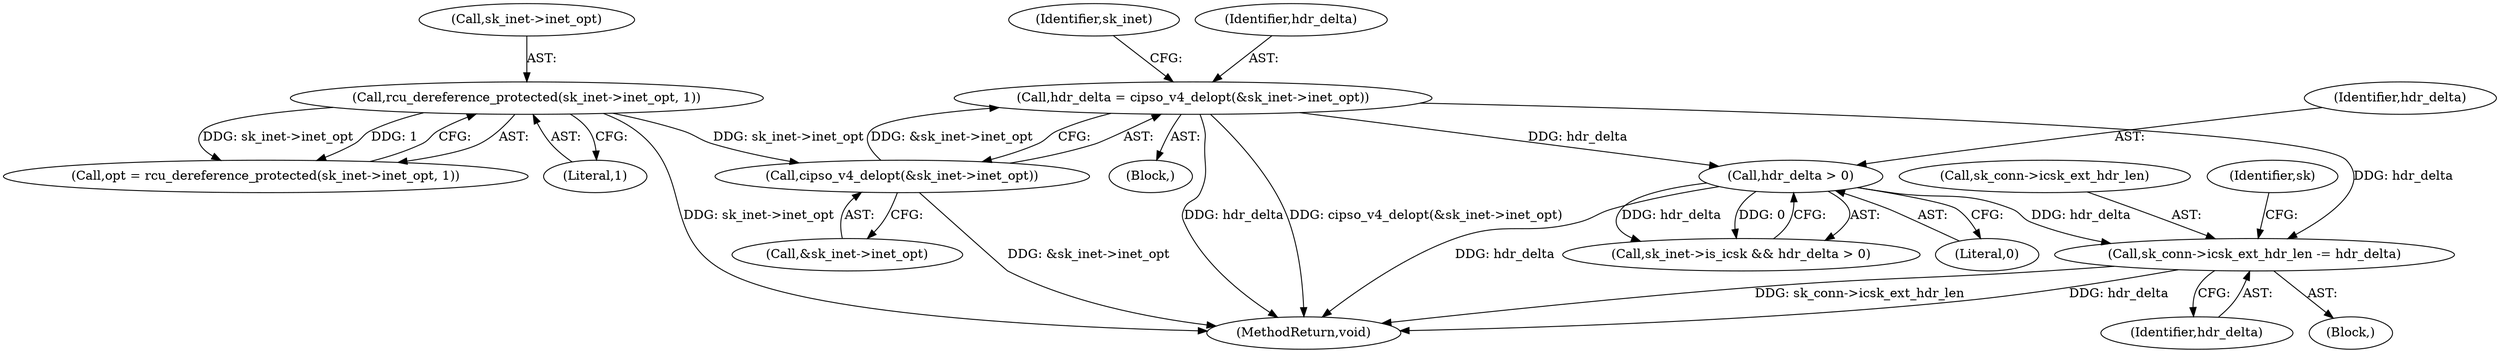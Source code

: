 digraph "0_linux_f6d8bd051c391c1c0458a30b2a7abcd939329259_8@pointer" {
"1000151" [label="(Call,sk_conn->icsk_ext_hdr_len -= hdr_delta)"];
"1000142" [label="(Call,hdr_delta > 0)"];
"1000130" [label="(Call,hdr_delta = cipso_v4_delopt(&sk_inet->inet_opt))"];
"1000132" [label="(Call,cipso_v4_delopt(&sk_inet->inet_opt))"];
"1000112" [label="(Call,rcu_dereference_protected(sk_inet->inet_opt, 1))"];
"1000145" [label="(Block,)"];
"1000142" [label="(Call,hdr_delta > 0)"];
"1000116" [label="(Literal,1)"];
"1000133" [label="(Call,&sk_inet->inet_opt)"];
"1000140" [label="(Identifier,sk_inet)"];
"1000130" [label="(Call,hdr_delta = cipso_v4_delopt(&sk_inet->inet_opt))"];
"1000131" [label="(Identifier,hdr_delta)"];
"1000161" [label="(MethodReturn,void)"];
"1000152" [label="(Call,sk_conn->icsk_ext_hdr_len)"];
"1000112" [label="(Call,rcu_dereference_protected(sk_inet->inet_opt, 1))"];
"1000138" [label="(Call,sk_inet->is_icsk && hdr_delta > 0)"];
"1000155" [label="(Identifier,hdr_delta)"];
"1000144" [label="(Literal,0)"];
"1000110" [label="(Call,opt = rcu_dereference_protected(sk_inet->inet_opt, 1))"];
"1000151" [label="(Call,sk_conn->icsk_ext_hdr_len -= hdr_delta)"];
"1000132" [label="(Call,cipso_v4_delopt(&sk_inet->inet_opt))"];
"1000157" [label="(Identifier,sk)"];
"1000113" [label="(Call,sk_inet->inet_opt)"];
"1000102" [label="(Block,)"];
"1000143" [label="(Identifier,hdr_delta)"];
"1000151" -> "1000145"  [label="AST: "];
"1000151" -> "1000155"  [label="CFG: "];
"1000152" -> "1000151"  [label="AST: "];
"1000155" -> "1000151"  [label="AST: "];
"1000157" -> "1000151"  [label="CFG: "];
"1000151" -> "1000161"  [label="DDG: sk_conn->icsk_ext_hdr_len"];
"1000151" -> "1000161"  [label="DDG: hdr_delta"];
"1000142" -> "1000151"  [label="DDG: hdr_delta"];
"1000130" -> "1000151"  [label="DDG: hdr_delta"];
"1000142" -> "1000138"  [label="AST: "];
"1000142" -> "1000144"  [label="CFG: "];
"1000143" -> "1000142"  [label="AST: "];
"1000144" -> "1000142"  [label="AST: "];
"1000138" -> "1000142"  [label="CFG: "];
"1000142" -> "1000161"  [label="DDG: hdr_delta"];
"1000142" -> "1000138"  [label="DDG: hdr_delta"];
"1000142" -> "1000138"  [label="DDG: 0"];
"1000130" -> "1000142"  [label="DDG: hdr_delta"];
"1000130" -> "1000102"  [label="AST: "];
"1000130" -> "1000132"  [label="CFG: "];
"1000131" -> "1000130"  [label="AST: "];
"1000132" -> "1000130"  [label="AST: "];
"1000140" -> "1000130"  [label="CFG: "];
"1000130" -> "1000161"  [label="DDG: hdr_delta"];
"1000130" -> "1000161"  [label="DDG: cipso_v4_delopt(&sk_inet->inet_opt)"];
"1000132" -> "1000130"  [label="DDG: &sk_inet->inet_opt"];
"1000132" -> "1000133"  [label="CFG: "];
"1000133" -> "1000132"  [label="AST: "];
"1000132" -> "1000161"  [label="DDG: &sk_inet->inet_opt"];
"1000112" -> "1000132"  [label="DDG: sk_inet->inet_opt"];
"1000112" -> "1000110"  [label="AST: "];
"1000112" -> "1000116"  [label="CFG: "];
"1000113" -> "1000112"  [label="AST: "];
"1000116" -> "1000112"  [label="AST: "];
"1000110" -> "1000112"  [label="CFG: "];
"1000112" -> "1000161"  [label="DDG: sk_inet->inet_opt"];
"1000112" -> "1000110"  [label="DDG: sk_inet->inet_opt"];
"1000112" -> "1000110"  [label="DDG: 1"];
}
